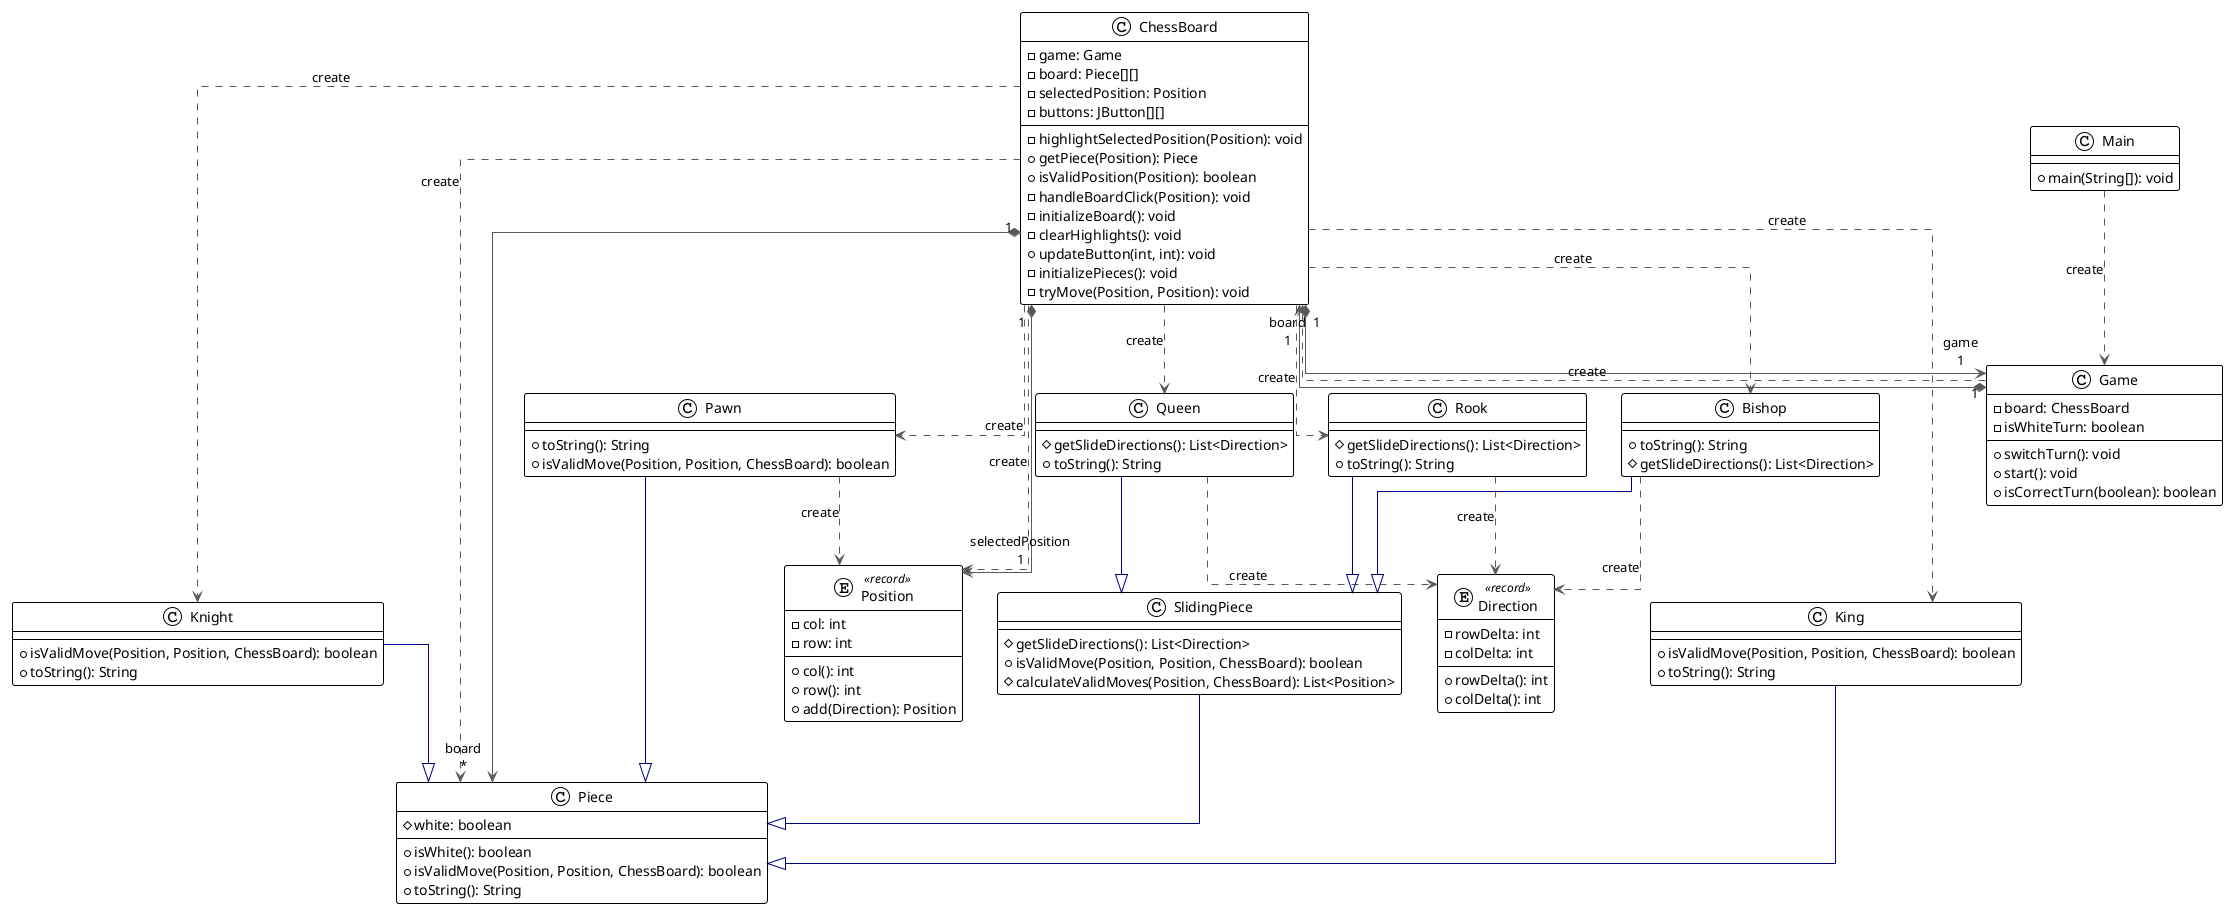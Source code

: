 @startuml

!theme plain
top to bottom direction
skinparam linetype ortho

class Bishop {
  + toString(): String
  # getSlideDirections(): List<Direction>
}
class ChessBoard {
  - game: Game
  - board: Piece[][]
  - selectedPosition: Position
  - buttons: JButton[][]
  - highlightSelectedPosition(Position): void
  + getPiece(Position): Piece
  + isValidPosition(Position): boolean
  - handleBoardClick(Position): void
  - initializeBoard(): void
  - clearHighlights(): void
  + updateButton(int, int): void
  - initializePieces(): void
  - tryMove(Position, Position): void
}
entity Direction << record >> {
  - rowDelta: int
  - colDelta: int
  + rowDelta(): int
  + colDelta(): int
}
class Game {
  - board: ChessBoard
  - isWhiteTurn: boolean
  + switchTurn(): void
  + start(): void
  + isCorrectTurn(boolean): boolean
}
class King {
  + isValidMove(Position, Position, ChessBoard): boolean
  + toString(): String
}
class Knight {
  + isValidMove(Position, Position, ChessBoard): boolean
  + toString(): String
}
class Main {
  + main(String[]): void
}
class Pawn {
  + toString(): String
  + isValidMove(Position, Position, ChessBoard): boolean
}
class Piece {
  # white: boolean
  + isWhite(): boolean
  + isValidMove(Position, Position, ChessBoard): boolean
  + toString(): String
}
entity Position << record >> {
  - col: int
  - row: int
  + col(): int
  + row(): int
  + add(Direction): Position
}
class Queen {
  # getSlideDirections(): List<Direction>
  + toString(): String
}
class Rook {
  # getSlideDirections(): List<Direction>
  + toString(): String
}
class SlidingPiece {
  # getSlideDirections(): List<Direction>
  + isValidMove(Position, Position, ChessBoard): boolean
  # calculateValidMoves(Position, ChessBoard): List<Position>
}

Bishop        -[#595959,dashed]->  Direction    : "«create»"
Bishop        -[#000082,plain]-^  SlidingPiece 
ChessBoard    -[#595959,dashed]->  Bishop       : "«create»"
ChessBoard   "1" *-[#595959,plain]-> "game\n1" Game         
ChessBoard    -[#595959,dashed]->  King         : "«create»"
ChessBoard    -[#595959,dashed]->  Knight       : "«create»"
ChessBoard    -[#595959,dashed]->  Pawn         : "«create»"
ChessBoard    -[#595959,dashed]->  Piece        : "«create»"
ChessBoard   "1" *-[#595959,plain]-> "board\n*" Piece        
ChessBoard    -[#595959,dashed]->  Position     : "«create»"
ChessBoard   "1" *-[#595959,plain]-> "selectedPosition\n1" Position     
ChessBoard    -[#595959,dashed]->  Queen        : "«create»"
ChessBoard    -[#595959,dashed]->  Rook         : "«create»"
Game          -[#595959,dashed]->  ChessBoard   : "«create»"
Game         "1" *-[#595959,plain]-> "board\n1" ChessBoard   
King          -[#000082,plain]-^  Piece        
Knight        -[#000082,plain]-^  Piece        
Main          -[#595959,dashed]->  Game         : "«create»"
Pawn          -[#000082,plain]-^  Piece        
Pawn          -[#595959,dashed]->  Position     : "«create»"
Queen         -[#595959,dashed]->  Direction    : "«create»"
Queen         -[#000082,plain]-^  SlidingPiece 
Rook          -[#595959,dashed]->  Direction    : "«create»"
Rook          -[#000082,plain]-^  SlidingPiece 
SlidingPiece  -[#000082,plain]-^  Piece        
@enduml
